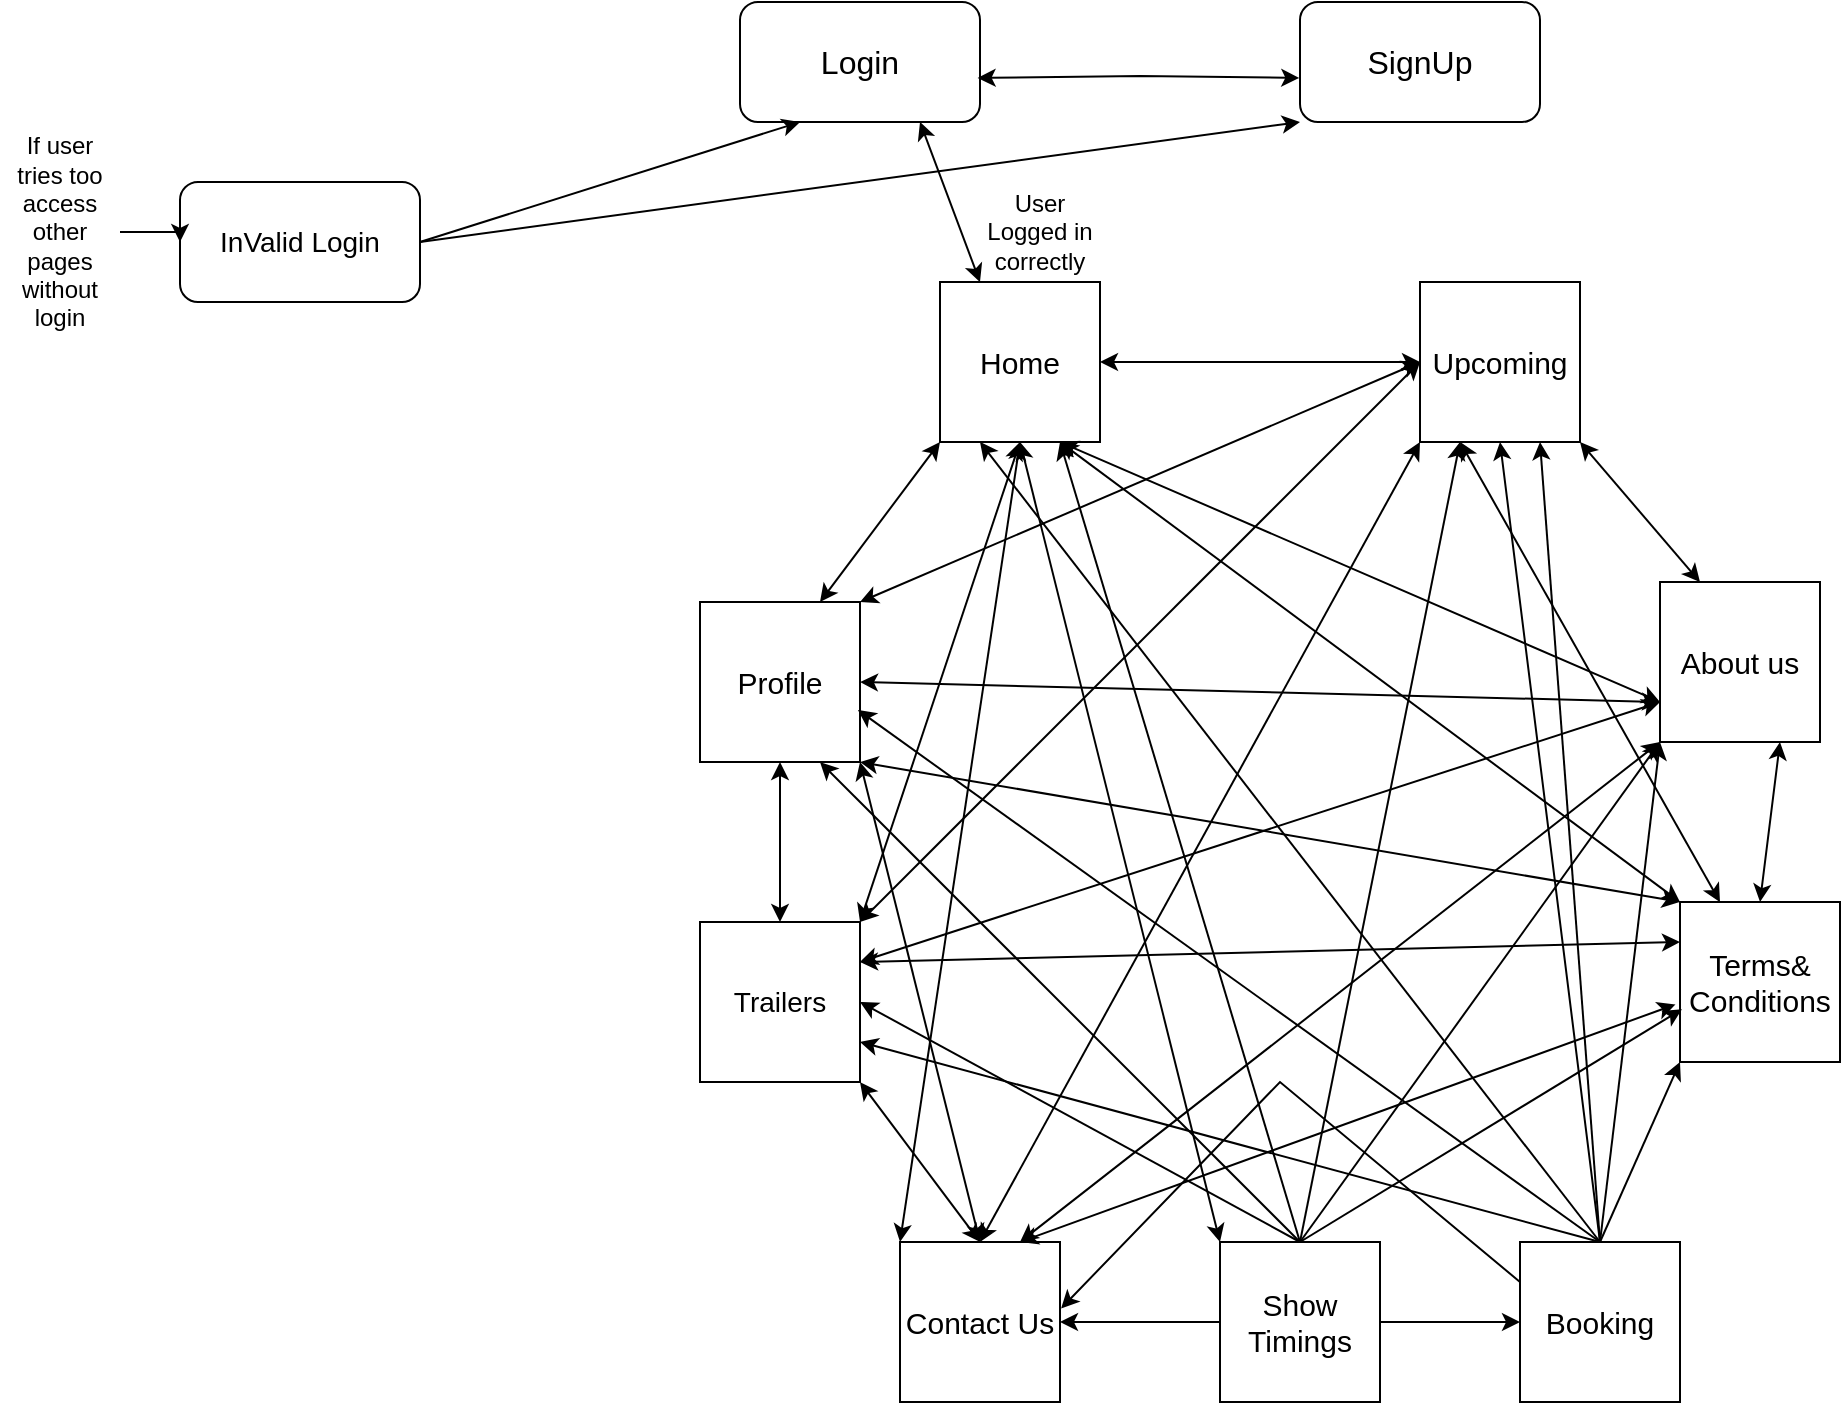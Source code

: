 <mxfile version="21.6.5" type="device">
  <diagram name="Page-1" id="eXeVAcKuUYJssPQ9AIt-">
    <mxGraphModel dx="2117" dy="556" grid="1" gridSize="10" guides="1" tooltips="1" connect="1" arrows="1" fold="1" page="1" pageScale="1" pageWidth="827" pageHeight="1169" math="0" shadow="0">
      <root>
        <mxCell id="0" />
        <mxCell id="1" parent="0" />
        <mxCell id="LCWquHqE5fGcElQ4YNaB-1" value="&lt;font style=&quot;font-size: 16px;&quot;&gt;Login&lt;/font&gt;" style="rounded=1;whiteSpace=wrap;html=1;" vertex="1" parent="1">
          <mxGeometry x="120" y="20" width="120" height="60" as="geometry" />
        </mxCell>
        <mxCell id="LCWquHqE5fGcElQ4YNaB-2" value="&lt;font style=&quot;font-size: 16px;&quot;&gt;SignUp&lt;/font&gt;" style="rounded=1;whiteSpace=wrap;html=1;" vertex="1" parent="1">
          <mxGeometry x="400" y="20" width="120" height="60" as="geometry" />
        </mxCell>
        <mxCell id="LCWquHqE5fGcElQ4YNaB-3" value="" style="endArrow=classic;startArrow=classic;html=1;rounded=0;exitX=0.99;exitY=0.633;exitDx=0;exitDy=0;entryX=-0.003;entryY=0.633;entryDx=0;entryDy=0;entryPerimeter=0;exitPerimeter=0;" edge="1" parent="1" source="LCWquHqE5fGcElQ4YNaB-1" target="LCWquHqE5fGcElQ4YNaB-2">
          <mxGeometry width="50" height="50" relative="1" as="geometry">
            <mxPoint x="390" y="290" as="sourcePoint" />
            <mxPoint x="440" y="240" as="targetPoint" />
            <Array as="points">
              <mxPoint x="320" y="57" />
            </Array>
          </mxGeometry>
        </mxCell>
        <mxCell id="LCWquHqE5fGcElQ4YNaB-4" value="&lt;font style=&quot;font-size: 15px;&quot;&gt;Home&lt;/font&gt;" style="whiteSpace=wrap;html=1;aspect=fixed;" vertex="1" parent="1">
          <mxGeometry x="220" y="160" width="80" height="80" as="geometry" />
        </mxCell>
        <mxCell id="LCWquHqE5fGcElQ4YNaB-5" value="&lt;font style=&quot;font-size: 15px;&quot;&gt;Upcoming&lt;/font&gt;" style="whiteSpace=wrap;html=1;aspect=fixed;" vertex="1" parent="1">
          <mxGeometry x="460" y="160" width="80" height="80" as="geometry" />
        </mxCell>
        <mxCell id="LCWquHqE5fGcElQ4YNaB-6" value="&lt;font style=&quot;font-size: 15px;&quot;&gt;Profile&lt;/font&gt;" style="whiteSpace=wrap;html=1;aspect=fixed;" vertex="1" parent="1">
          <mxGeometry x="100" y="320" width="80" height="80" as="geometry" />
        </mxCell>
        <mxCell id="LCWquHqE5fGcElQ4YNaB-7" value="&lt;font style=&quot;font-size: 15px;&quot;&gt;Booking&lt;/font&gt;" style="whiteSpace=wrap;html=1;aspect=fixed;" vertex="1" parent="1">
          <mxGeometry x="510" y="640" width="80" height="80" as="geometry" />
        </mxCell>
        <mxCell id="LCWquHqE5fGcElQ4YNaB-8" value="&lt;font style=&quot;font-size: 14px;&quot;&gt;InValid Login&lt;/font&gt;" style="rounded=1;whiteSpace=wrap;html=1;" vertex="1" parent="1">
          <mxGeometry x="-160" y="110" width="120" height="60" as="geometry" />
        </mxCell>
        <mxCell id="LCWquHqE5fGcElQ4YNaB-9" value="&lt;font style=&quot;font-size: 14px;&quot;&gt;Trailers&lt;/font&gt;" style="whiteSpace=wrap;html=1;aspect=fixed;" vertex="1" parent="1">
          <mxGeometry x="100" y="480" width="80" height="80" as="geometry" />
        </mxCell>
        <mxCell id="LCWquHqE5fGcElQ4YNaB-10" value="&lt;font style=&quot;font-size: 15px;&quot;&gt;About us&lt;/font&gt;" style="whiteSpace=wrap;html=1;aspect=fixed;" vertex="1" parent="1">
          <mxGeometry x="580" y="310" width="80" height="80" as="geometry" />
        </mxCell>
        <mxCell id="LCWquHqE5fGcElQ4YNaB-11" value="&lt;font style=&quot;font-size: 15px;&quot;&gt;Contact Us&lt;/font&gt;" style="whiteSpace=wrap;html=1;aspect=fixed;" vertex="1" parent="1">
          <mxGeometry x="200" y="640" width="80" height="80" as="geometry" />
        </mxCell>
        <mxCell id="LCWquHqE5fGcElQ4YNaB-12" value="&lt;font style=&quot;font-size: 15px;&quot;&gt;Terms&amp;amp;&lt;br&gt;Conditions&lt;/font&gt;" style="whiteSpace=wrap;html=1;aspect=fixed;" vertex="1" parent="1">
          <mxGeometry x="590" y="470" width="80" height="80" as="geometry" />
        </mxCell>
        <mxCell id="LCWquHqE5fGcElQ4YNaB-13" value="" style="endArrow=classic;html=1;rounded=0;entryX=0.25;entryY=1;entryDx=0;entryDy=0;exitX=1;exitY=0.5;exitDx=0;exitDy=0;" edge="1" parent="1" source="LCWquHqE5fGcElQ4YNaB-8" target="LCWquHqE5fGcElQ4YNaB-1">
          <mxGeometry width="50" height="50" relative="1" as="geometry">
            <mxPoint x="310" y="240" as="sourcePoint" />
            <mxPoint x="360" y="190" as="targetPoint" />
          </mxGeometry>
        </mxCell>
        <mxCell id="LCWquHqE5fGcElQ4YNaB-14" value="" style="endArrow=classic;html=1;rounded=0;entryX=0;entryY=1;entryDx=0;entryDy=0;exitX=1;exitY=0.5;exitDx=0;exitDy=0;" edge="1" parent="1" source="LCWquHqE5fGcElQ4YNaB-8" target="LCWquHqE5fGcElQ4YNaB-2">
          <mxGeometry width="50" height="50" relative="1" as="geometry">
            <mxPoint x="310" y="240" as="sourcePoint" />
            <mxPoint x="360" y="190" as="targetPoint" />
          </mxGeometry>
        </mxCell>
        <mxCell id="LCWquHqE5fGcElQ4YNaB-16" value="&lt;font style=&quot;font-size: 15px;&quot;&gt;Show &lt;br&gt;Timings&lt;/font&gt;" style="whiteSpace=wrap;html=1;aspect=fixed;" vertex="1" parent="1">
          <mxGeometry x="360" y="640" width="80" height="80" as="geometry" />
        </mxCell>
        <mxCell id="LCWquHqE5fGcElQ4YNaB-18" value="" style="endArrow=classic;startArrow=classic;html=1;rounded=0;exitX=0.75;exitY=0;exitDx=0;exitDy=0;entryX=0;entryY=1;entryDx=0;entryDy=0;" edge="1" parent="1" source="LCWquHqE5fGcElQ4YNaB-6" target="LCWquHqE5fGcElQ4YNaB-4">
          <mxGeometry width="50" height="50" relative="1" as="geometry">
            <mxPoint x="310" y="260" as="sourcePoint" />
            <mxPoint x="360" y="210" as="targetPoint" />
          </mxGeometry>
        </mxCell>
        <mxCell id="LCWquHqE5fGcElQ4YNaB-19" value="" style="endArrow=classic;startArrow=classic;html=1;rounded=0;exitX=1;exitY=0;exitDx=0;exitDy=0;" edge="1" parent="1" source="LCWquHqE5fGcElQ4YNaB-9">
          <mxGeometry width="50" height="50" relative="1" as="geometry">
            <mxPoint x="310" y="420" as="sourcePoint" />
            <mxPoint x="260" y="240" as="targetPoint" />
          </mxGeometry>
        </mxCell>
        <mxCell id="LCWquHqE5fGcElQ4YNaB-20" value="" style="endArrow=classic;startArrow=classic;html=1;rounded=0;exitX=0;exitY=0;exitDx=0;exitDy=0;entryX=0.5;entryY=1;entryDx=0;entryDy=0;" edge="1" parent="1" source="LCWquHqE5fGcElQ4YNaB-11" target="LCWquHqE5fGcElQ4YNaB-4">
          <mxGeometry width="50" height="50" relative="1" as="geometry">
            <mxPoint x="310" y="490" as="sourcePoint" />
            <mxPoint x="360" y="440" as="targetPoint" />
          </mxGeometry>
        </mxCell>
        <mxCell id="LCWquHqE5fGcElQ4YNaB-21" value="" style="endArrow=classic;startArrow=classic;html=1;rounded=0;entryX=0.5;entryY=1;entryDx=0;entryDy=0;exitX=0;exitY=0;exitDx=0;exitDy=0;" edge="1" parent="1" source="LCWquHqE5fGcElQ4YNaB-16" target="LCWquHqE5fGcElQ4YNaB-4">
          <mxGeometry width="50" height="50" relative="1" as="geometry">
            <mxPoint x="310" y="460" as="sourcePoint" />
            <mxPoint x="360" y="410" as="targetPoint" />
          </mxGeometry>
        </mxCell>
        <mxCell id="LCWquHqE5fGcElQ4YNaB-22" value="" style="endArrow=classic;startArrow=classic;html=1;rounded=0;entryX=0.75;entryY=1;entryDx=0;entryDy=0;exitX=0;exitY=0;exitDx=0;exitDy=0;" edge="1" parent="1" source="LCWquHqE5fGcElQ4YNaB-12" target="LCWquHqE5fGcElQ4YNaB-4">
          <mxGeometry width="50" height="50" relative="1" as="geometry">
            <mxPoint x="310" y="470" as="sourcePoint" />
            <mxPoint x="360" y="420" as="targetPoint" />
          </mxGeometry>
        </mxCell>
        <mxCell id="LCWquHqE5fGcElQ4YNaB-23" value="" style="endArrow=classic;startArrow=classic;html=1;rounded=0;entryX=0.75;entryY=1;entryDx=0;entryDy=0;exitX=0;exitY=0.75;exitDx=0;exitDy=0;" edge="1" parent="1" source="LCWquHqE5fGcElQ4YNaB-10" target="LCWquHqE5fGcElQ4YNaB-4">
          <mxGeometry width="50" height="50" relative="1" as="geometry">
            <mxPoint x="310" y="470" as="sourcePoint" />
            <mxPoint x="360" y="420" as="targetPoint" />
          </mxGeometry>
        </mxCell>
        <mxCell id="LCWquHqE5fGcElQ4YNaB-25" value="" style="endArrow=classic;startArrow=classic;html=1;rounded=0;entryX=1;entryY=0.5;entryDx=0;entryDy=0;exitX=0;exitY=0.5;exitDx=0;exitDy=0;" edge="1" parent="1" source="LCWquHqE5fGcElQ4YNaB-5" target="LCWquHqE5fGcElQ4YNaB-4">
          <mxGeometry width="50" height="50" relative="1" as="geometry">
            <mxPoint x="310" y="470" as="sourcePoint" />
            <mxPoint x="360" y="420" as="targetPoint" />
          </mxGeometry>
        </mxCell>
        <mxCell id="LCWquHqE5fGcElQ4YNaB-26" value="" style="endArrow=classic;html=1;rounded=0;entryX=0;entryY=0.5;entryDx=0;entryDy=0;exitX=1;exitY=0.5;exitDx=0;exitDy=0;" edge="1" parent="1" source="LCWquHqE5fGcElQ4YNaB-16" target="LCWquHqE5fGcElQ4YNaB-7">
          <mxGeometry width="50" height="50" relative="1" as="geometry">
            <mxPoint x="399.5" y="720" as="sourcePoint" />
            <mxPoint x="400" y="770" as="targetPoint" />
          </mxGeometry>
        </mxCell>
        <mxCell id="LCWquHqE5fGcElQ4YNaB-27" value="" style="endArrow=classic;startArrow=classic;html=1;rounded=0;exitX=1;exitY=0;exitDx=0;exitDy=0;entryX=0;entryY=0.5;entryDx=0;entryDy=0;" edge="1" parent="1" source="LCWquHqE5fGcElQ4YNaB-6" target="LCWquHqE5fGcElQ4YNaB-5">
          <mxGeometry width="50" height="50" relative="1" as="geometry">
            <mxPoint x="310" y="490" as="sourcePoint" />
            <mxPoint x="360" y="440" as="targetPoint" />
          </mxGeometry>
        </mxCell>
        <mxCell id="LCWquHqE5fGcElQ4YNaB-28" value="" style="endArrow=classic;startArrow=classic;html=1;rounded=0;exitX=0.5;exitY=0;exitDx=0;exitDy=0;entryX=0.5;entryY=1;entryDx=0;entryDy=0;" edge="1" parent="1" source="LCWquHqE5fGcElQ4YNaB-9" target="LCWquHqE5fGcElQ4YNaB-6">
          <mxGeometry width="50" height="50" relative="1" as="geometry">
            <mxPoint x="310" y="440" as="sourcePoint" />
            <mxPoint x="360" y="390" as="targetPoint" />
          </mxGeometry>
        </mxCell>
        <mxCell id="LCWquHqE5fGcElQ4YNaB-29" value="" style="endArrow=classic;startArrow=classic;html=1;rounded=0;exitX=0.5;exitY=0;exitDx=0;exitDy=0;entryX=1;entryY=1;entryDx=0;entryDy=0;" edge="1" parent="1" source="LCWquHqE5fGcElQ4YNaB-11" target="LCWquHqE5fGcElQ4YNaB-6">
          <mxGeometry width="50" height="50" relative="1" as="geometry">
            <mxPoint x="310" y="520" as="sourcePoint" />
            <mxPoint x="360" y="470" as="targetPoint" />
          </mxGeometry>
        </mxCell>
        <mxCell id="LCWquHqE5fGcElQ4YNaB-30" value="" style="endArrow=classic;startArrow=classic;html=1;rounded=0;exitX=1;exitY=1;exitDx=0;exitDy=0;entryX=0;entryY=0;entryDx=0;entryDy=0;" edge="1" parent="1" source="LCWquHqE5fGcElQ4YNaB-6" target="LCWquHqE5fGcElQ4YNaB-12">
          <mxGeometry width="50" height="50" relative="1" as="geometry">
            <mxPoint x="310" y="520" as="sourcePoint" />
            <mxPoint x="360" y="470" as="targetPoint" />
          </mxGeometry>
        </mxCell>
        <mxCell id="LCWquHqE5fGcElQ4YNaB-31" value="" style="endArrow=classic;startArrow=classic;html=1;rounded=0;exitX=1;exitY=0.5;exitDx=0;exitDy=0;entryX=0;entryY=0.75;entryDx=0;entryDy=0;" edge="1" parent="1" source="LCWquHqE5fGcElQ4YNaB-6" target="LCWquHqE5fGcElQ4YNaB-10">
          <mxGeometry width="50" height="50" relative="1" as="geometry">
            <mxPoint x="310" y="520" as="sourcePoint" />
            <mxPoint x="590" y="540" as="targetPoint" />
          </mxGeometry>
        </mxCell>
        <mxCell id="LCWquHqE5fGcElQ4YNaB-32" value="" style="endArrow=classic;startArrow=classic;html=1;rounded=0;exitX=1;exitY=0;exitDx=0;exitDy=0;entryX=0;entryY=0.5;entryDx=0;entryDy=0;" edge="1" parent="1" source="LCWquHqE5fGcElQ4YNaB-9" target="LCWquHqE5fGcElQ4YNaB-5">
          <mxGeometry width="50" height="50" relative="1" as="geometry">
            <mxPoint x="310" y="450" as="sourcePoint" />
            <mxPoint x="360" y="400" as="targetPoint" />
          </mxGeometry>
        </mxCell>
        <mxCell id="LCWquHqE5fGcElQ4YNaB-33" value="" style="endArrow=classic;startArrow=classic;html=1;rounded=0;exitX=1;exitY=0.25;exitDx=0;exitDy=0;" edge="1" parent="1" source="LCWquHqE5fGcElQ4YNaB-9">
          <mxGeometry width="50" height="50" relative="1" as="geometry">
            <mxPoint x="310" y="500" as="sourcePoint" />
            <mxPoint x="580" y="370" as="targetPoint" />
          </mxGeometry>
        </mxCell>
        <mxCell id="LCWquHqE5fGcElQ4YNaB-34" value="" style="endArrow=classic;startArrow=classic;html=1;rounded=0;exitX=1;exitY=0.25;exitDx=0;exitDy=0;entryX=0;entryY=0.25;entryDx=0;entryDy=0;" edge="1" parent="1" source="LCWquHqE5fGcElQ4YNaB-9" target="LCWquHqE5fGcElQ4YNaB-12">
          <mxGeometry width="50" height="50" relative="1" as="geometry">
            <mxPoint x="310" y="500" as="sourcePoint" />
            <mxPoint x="360" y="450" as="targetPoint" />
          </mxGeometry>
        </mxCell>
        <mxCell id="LCWquHqE5fGcElQ4YNaB-35" value="" style="endArrow=classic;startArrow=classic;html=1;rounded=0;exitX=1;exitY=1;exitDx=0;exitDy=0;entryX=0.5;entryY=0;entryDx=0;entryDy=0;" edge="1" parent="1" source="LCWquHqE5fGcElQ4YNaB-9" target="LCWquHqE5fGcElQ4YNaB-11">
          <mxGeometry width="50" height="50" relative="1" as="geometry">
            <mxPoint x="310" y="500" as="sourcePoint" />
            <mxPoint x="360" y="450" as="targetPoint" />
          </mxGeometry>
        </mxCell>
        <mxCell id="LCWquHqE5fGcElQ4YNaB-36" value="" style="endArrow=classic;startArrow=classic;html=1;rounded=0;entryX=0;entryY=1;entryDx=0;entryDy=0;" edge="1" parent="1" target="LCWquHqE5fGcElQ4YNaB-5">
          <mxGeometry width="50" height="50" relative="1" as="geometry">
            <mxPoint x="240" y="640" as="sourcePoint" />
            <mxPoint x="360" y="480" as="targetPoint" />
          </mxGeometry>
        </mxCell>
        <mxCell id="LCWquHqE5fGcElQ4YNaB-37" value="" style="endArrow=classic;startArrow=classic;html=1;rounded=0;exitX=0.75;exitY=0;exitDx=0;exitDy=0;entryX=0;entryY=1;entryDx=0;entryDy=0;" edge="1" parent="1" source="LCWquHqE5fGcElQ4YNaB-11" target="LCWquHqE5fGcElQ4YNaB-10">
          <mxGeometry width="50" height="50" relative="1" as="geometry">
            <mxPoint x="310" y="500" as="sourcePoint" />
            <mxPoint x="360" y="450" as="targetPoint" />
          </mxGeometry>
        </mxCell>
        <mxCell id="LCWquHqE5fGcElQ4YNaB-38" value="" style="endArrow=classic;startArrow=classic;html=1;rounded=0;exitX=0.75;exitY=0;exitDx=0;exitDy=0;entryX=-0.028;entryY=0.64;entryDx=0;entryDy=0;entryPerimeter=0;" edge="1" parent="1" source="LCWquHqE5fGcElQ4YNaB-11" target="LCWquHqE5fGcElQ4YNaB-12">
          <mxGeometry width="50" height="50" relative="1" as="geometry">
            <mxPoint x="310" y="500" as="sourcePoint" />
            <mxPoint x="360" y="450" as="targetPoint" />
          </mxGeometry>
        </mxCell>
        <mxCell id="LCWquHqE5fGcElQ4YNaB-39" value="" style="endArrow=classic;startArrow=classic;html=1;rounded=0;entryX=0.75;entryY=1;entryDx=0;entryDy=0;exitX=0.5;exitY=0;exitDx=0;exitDy=0;" edge="1" parent="1" source="LCWquHqE5fGcElQ4YNaB-12" target="LCWquHqE5fGcElQ4YNaB-10">
          <mxGeometry width="50" height="50" relative="1" as="geometry">
            <mxPoint x="310" y="500" as="sourcePoint" />
            <mxPoint x="360" y="450" as="targetPoint" />
          </mxGeometry>
        </mxCell>
        <mxCell id="LCWquHqE5fGcElQ4YNaB-40" value="" style="endArrow=classic;startArrow=classic;html=1;rounded=0;entryX=0.25;entryY=0;entryDx=0;entryDy=0;exitX=0.25;exitY=1;exitDx=0;exitDy=0;" edge="1" parent="1" source="LCWquHqE5fGcElQ4YNaB-5" target="LCWquHqE5fGcElQ4YNaB-12">
          <mxGeometry width="50" height="50" relative="1" as="geometry">
            <mxPoint x="310" y="500" as="sourcePoint" />
            <mxPoint x="360" y="450" as="targetPoint" />
          </mxGeometry>
        </mxCell>
        <mxCell id="LCWquHqE5fGcElQ4YNaB-41" value="" style="endArrow=classic;startArrow=classic;html=1;rounded=0;entryX=1;entryY=1;entryDx=0;entryDy=0;exitX=0.25;exitY=0;exitDx=0;exitDy=0;" edge="1" parent="1" source="LCWquHqE5fGcElQ4YNaB-10" target="LCWquHqE5fGcElQ4YNaB-5">
          <mxGeometry width="50" height="50" relative="1" as="geometry">
            <mxPoint x="310" y="450" as="sourcePoint" />
            <mxPoint x="360" y="400" as="targetPoint" />
          </mxGeometry>
        </mxCell>
        <mxCell id="LCWquHqE5fGcElQ4YNaB-42" value="" style="endArrow=classic;startArrow=classic;html=1;rounded=0;entryX=0.75;entryY=1;entryDx=0;entryDy=0;exitX=0.25;exitY=0;exitDx=0;exitDy=0;" edge="1" parent="1" source="LCWquHqE5fGcElQ4YNaB-4" target="LCWquHqE5fGcElQ4YNaB-1">
          <mxGeometry width="50" height="50" relative="1" as="geometry">
            <mxPoint x="310" y="290" as="sourcePoint" />
            <mxPoint x="360" y="240" as="targetPoint" />
          </mxGeometry>
        </mxCell>
        <mxCell id="LCWquHqE5fGcElQ4YNaB-43" value="User Logged in correctly" style="text;html=1;strokeColor=none;fillColor=none;align=center;verticalAlign=middle;whiteSpace=wrap;rounded=0;" vertex="1" parent="1">
          <mxGeometry x="240" y="120" width="60" height="30" as="geometry" />
        </mxCell>
        <mxCell id="LCWquHqE5fGcElQ4YNaB-63" style="edgeStyle=orthogonalEdgeStyle;rounded=0;orthogonalLoop=1;jettySize=auto;html=1;exitX=1;exitY=0.5;exitDx=0;exitDy=0;entryX=0;entryY=0.5;entryDx=0;entryDy=0;" edge="1" parent="1" source="LCWquHqE5fGcElQ4YNaB-44" target="LCWquHqE5fGcElQ4YNaB-8">
          <mxGeometry relative="1" as="geometry">
            <Array as="points">
              <mxPoint x="-160" y="135" />
            </Array>
          </mxGeometry>
        </mxCell>
        <mxCell id="LCWquHqE5fGcElQ4YNaB-44" value="If user tries too access other pages without login" style="text;html=1;strokeColor=none;fillColor=none;align=center;verticalAlign=middle;whiteSpace=wrap;rounded=0;" vertex="1" parent="1">
          <mxGeometry x="-250" y="100" width="60" height="70" as="geometry" />
        </mxCell>
        <mxCell id="LCWquHqE5fGcElQ4YNaB-46" value="" style="endArrow=classic;html=1;rounded=0;entryX=0.75;entryY=1;entryDx=0;entryDy=0;exitX=0.5;exitY=0;exitDx=0;exitDy=0;" edge="1" parent="1" source="LCWquHqE5fGcElQ4YNaB-16" target="LCWquHqE5fGcElQ4YNaB-4">
          <mxGeometry width="50" height="50" relative="1" as="geometry">
            <mxPoint x="310" y="520" as="sourcePoint" />
            <mxPoint x="360" y="470" as="targetPoint" />
          </mxGeometry>
        </mxCell>
        <mxCell id="LCWquHqE5fGcElQ4YNaB-47" value="" style="endArrow=classic;html=1;rounded=0;entryX=0.75;entryY=1;entryDx=0;entryDy=0;exitX=0.5;exitY=0;exitDx=0;exitDy=0;" edge="1" parent="1" source="LCWquHqE5fGcElQ4YNaB-16" target="LCWquHqE5fGcElQ4YNaB-6">
          <mxGeometry width="50" height="50" relative="1" as="geometry">
            <mxPoint x="310" y="450" as="sourcePoint" />
            <mxPoint x="360" y="400" as="targetPoint" />
          </mxGeometry>
        </mxCell>
        <mxCell id="LCWquHqE5fGcElQ4YNaB-48" value="" style="endArrow=classic;html=1;rounded=0;exitX=0.5;exitY=0;exitDx=0;exitDy=0;entryX=1;entryY=0.5;entryDx=0;entryDy=0;" edge="1" parent="1" source="LCWquHqE5fGcElQ4YNaB-16" target="LCWquHqE5fGcElQ4YNaB-9">
          <mxGeometry width="50" height="50" relative="1" as="geometry">
            <mxPoint x="310" y="450" as="sourcePoint" />
            <mxPoint x="360" y="400" as="targetPoint" />
          </mxGeometry>
        </mxCell>
        <mxCell id="LCWquHqE5fGcElQ4YNaB-49" value="" style="endArrow=classic;html=1;rounded=0;entryX=0.25;entryY=1;entryDx=0;entryDy=0;exitX=0.5;exitY=0;exitDx=0;exitDy=0;" edge="1" parent="1" source="LCWquHqE5fGcElQ4YNaB-16" target="LCWquHqE5fGcElQ4YNaB-5">
          <mxGeometry width="50" height="50" relative="1" as="geometry">
            <mxPoint x="310" y="450" as="sourcePoint" />
            <mxPoint x="360" y="400" as="targetPoint" />
          </mxGeometry>
        </mxCell>
        <mxCell id="LCWquHqE5fGcElQ4YNaB-50" value="" style="endArrow=classic;html=1;rounded=0;entryX=0;entryY=1;entryDx=0;entryDy=0;exitX=0.5;exitY=0;exitDx=0;exitDy=0;" edge="1" parent="1" source="LCWquHqE5fGcElQ4YNaB-16" target="LCWquHqE5fGcElQ4YNaB-10">
          <mxGeometry width="50" height="50" relative="1" as="geometry">
            <mxPoint x="310" y="450" as="sourcePoint" />
            <mxPoint x="360" y="400" as="targetPoint" />
          </mxGeometry>
        </mxCell>
        <mxCell id="LCWquHqE5fGcElQ4YNaB-51" value="" style="endArrow=classic;html=1;rounded=0;entryX=0.012;entryY=0.67;entryDx=0;entryDy=0;entryPerimeter=0;exitX=0.5;exitY=0;exitDx=0;exitDy=0;" edge="1" parent="1" source="LCWquHqE5fGcElQ4YNaB-16" target="LCWquHqE5fGcElQ4YNaB-12">
          <mxGeometry width="50" height="50" relative="1" as="geometry">
            <mxPoint x="310" y="450" as="sourcePoint" />
            <mxPoint x="360" y="400" as="targetPoint" />
          </mxGeometry>
        </mxCell>
        <mxCell id="LCWquHqE5fGcElQ4YNaB-52" value="" style="endArrow=classic;html=1;rounded=0;entryX=1;entryY=0.5;entryDx=0;entryDy=0;exitX=0;exitY=0.5;exitDx=0;exitDy=0;" edge="1" parent="1" source="LCWquHqE5fGcElQ4YNaB-16" target="LCWquHqE5fGcElQ4YNaB-11">
          <mxGeometry width="50" height="50" relative="1" as="geometry">
            <mxPoint x="310" y="510" as="sourcePoint" />
            <mxPoint x="360" y="460" as="targetPoint" />
          </mxGeometry>
        </mxCell>
        <mxCell id="LCWquHqE5fGcElQ4YNaB-53" value="" style="endArrow=classic;html=1;rounded=0;exitX=0.5;exitY=0;exitDx=0;exitDy=0;entryX=0.25;entryY=1;entryDx=0;entryDy=0;" edge="1" parent="1" source="LCWquHqE5fGcElQ4YNaB-7" target="LCWquHqE5fGcElQ4YNaB-4">
          <mxGeometry width="50" height="50" relative="1" as="geometry">
            <mxPoint x="310" y="500" as="sourcePoint" />
            <mxPoint x="360" y="450" as="targetPoint" />
          </mxGeometry>
        </mxCell>
        <mxCell id="LCWquHqE5fGcElQ4YNaB-54" value="" style="endArrow=classic;html=1;rounded=0;entryX=0.5;entryY=1;entryDx=0;entryDy=0;exitX=0.5;exitY=0;exitDx=0;exitDy=0;" edge="1" parent="1" source="LCWquHqE5fGcElQ4YNaB-7" target="LCWquHqE5fGcElQ4YNaB-5">
          <mxGeometry width="50" height="50" relative="1" as="geometry">
            <mxPoint x="310" y="500" as="sourcePoint" />
            <mxPoint x="360" y="450" as="targetPoint" />
          </mxGeometry>
        </mxCell>
        <mxCell id="LCWquHqE5fGcElQ4YNaB-55" value="" style="endArrow=classic;html=1;rounded=0;entryX=0.987;entryY=0.675;entryDx=0;entryDy=0;entryPerimeter=0;" edge="1" parent="1" target="LCWquHqE5fGcElQ4YNaB-6">
          <mxGeometry width="50" height="50" relative="1" as="geometry">
            <mxPoint x="550" y="640" as="sourcePoint" />
            <mxPoint x="360" y="540" as="targetPoint" />
          </mxGeometry>
        </mxCell>
        <mxCell id="LCWquHqE5fGcElQ4YNaB-56" value="" style="endArrow=classic;html=1;rounded=0;entryX=1;entryY=0.75;entryDx=0;entryDy=0;" edge="1" parent="1" target="LCWquHqE5fGcElQ4YNaB-9">
          <mxGeometry width="50" height="50" relative="1" as="geometry">
            <mxPoint x="550" y="640" as="sourcePoint" />
            <mxPoint x="360" y="540" as="targetPoint" />
          </mxGeometry>
        </mxCell>
        <mxCell id="LCWquHqE5fGcElQ4YNaB-57" value="" style="endArrow=classic;html=1;rounded=0;entryX=0;entryY=1;entryDx=0;entryDy=0;exitX=0.5;exitY=0;exitDx=0;exitDy=0;" edge="1" parent="1" source="LCWquHqE5fGcElQ4YNaB-7" target="LCWquHqE5fGcElQ4YNaB-12">
          <mxGeometry width="50" height="50" relative="1" as="geometry">
            <mxPoint x="310" y="590" as="sourcePoint" />
            <mxPoint x="360" y="540" as="targetPoint" />
          </mxGeometry>
        </mxCell>
        <mxCell id="LCWquHqE5fGcElQ4YNaB-58" value="" style="endArrow=classic;html=1;rounded=0;entryX=0;entryY=1;entryDx=0;entryDy=0;" edge="1" parent="1" target="LCWquHqE5fGcElQ4YNaB-10">
          <mxGeometry width="50" height="50" relative="1" as="geometry">
            <mxPoint x="550" y="640" as="sourcePoint" />
            <mxPoint x="360" y="540" as="targetPoint" />
          </mxGeometry>
        </mxCell>
        <mxCell id="LCWquHqE5fGcElQ4YNaB-60" value="" style="endArrow=classic;html=1;rounded=0;entryX=0.75;entryY=1;entryDx=0;entryDy=0;exitX=0.5;exitY=0;exitDx=0;exitDy=0;" edge="1" parent="1" source="LCWquHqE5fGcElQ4YNaB-7" target="LCWquHqE5fGcElQ4YNaB-5">
          <mxGeometry width="50" height="50" relative="1" as="geometry">
            <mxPoint x="310" y="480" as="sourcePoint" />
            <mxPoint x="360" y="430" as="targetPoint" />
          </mxGeometry>
        </mxCell>
        <mxCell id="LCWquHqE5fGcElQ4YNaB-61" value="" style="endArrow=classic;html=1;rounded=0;exitX=0;exitY=0.25;exitDx=0;exitDy=0;entryX=1.007;entryY=0.415;entryDx=0;entryDy=0;entryPerimeter=0;" edge="1" parent="1" source="LCWquHqE5fGcElQ4YNaB-7" target="LCWquHqE5fGcElQ4YNaB-11">
          <mxGeometry width="50" height="50" relative="1" as="geometry">
            <mxPoint x="310" y="640" as="sourcePoint" />
            <mxPoint x="360" y="590" as="targetPoint" />
            <Array as="points">
              <mxPoint x="390" y="560" />
            </Array>
          </mxGeometry>
        </mxCell>
      </root>
    </mxGraphModel>
  </diagram>
</mxfile>
